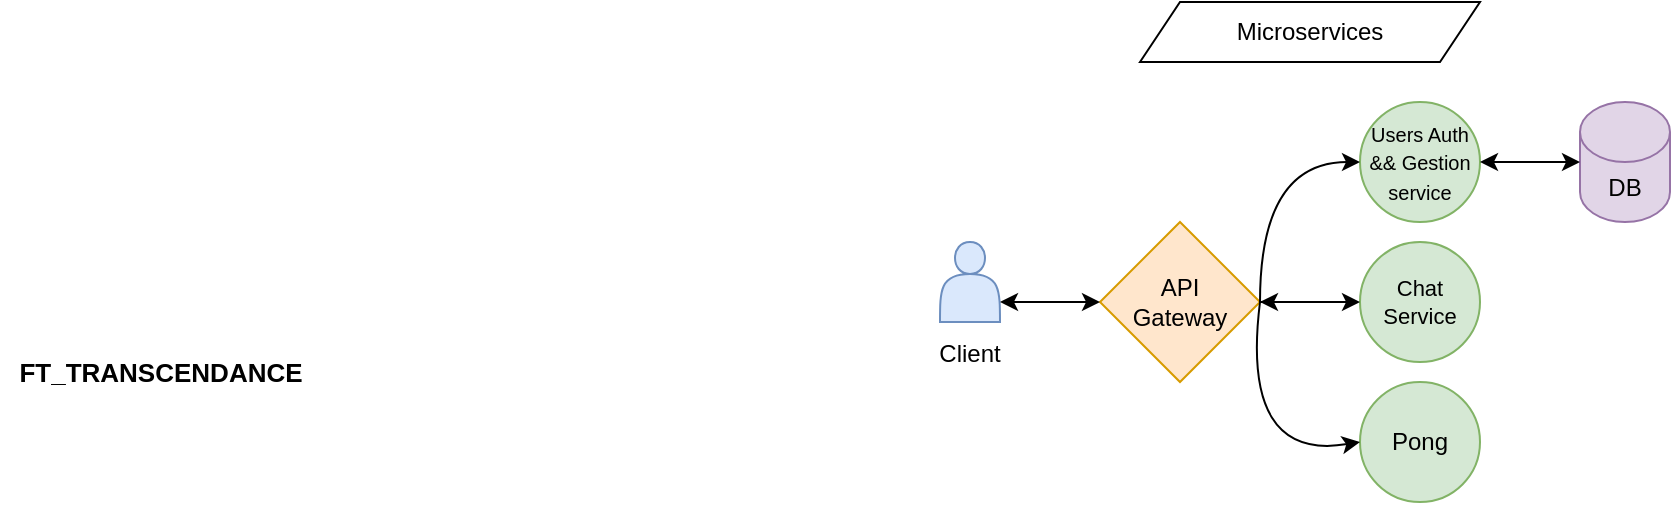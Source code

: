 <mxfile version="24.3.1" type="github">
  <diagram name="Page-1" id="jSVp6zSiohkGSGdewAzT">
    <mxGraphModel dx="2635" dy="2007" grid="1" gridSize="10" guides="1" tooltips="1" connect="1" arrows="1" fold="1" page="1" pageScale="1" pageWidth="850" pageHeight="1100" math="0" shadow="0">
      <root>
        <mxCell id="0" />
        <mxCell id="1" parent="0" />
        <mxCell id="uLIJBmSE5B_ZEWXQ3Y_o-1" value="&lt;div style=&quot;font-size: 13px;&quot;&gt;&lt;font style=&quot;font-size: 13px;&quot;&gt;&lt;b&gt;FT_TRANSCENDANCE&lt;/b&gt;&lt;/font&gt;&lt;/div&gt;&lt;div style=&quot;font-size: 13px;&quot;&gt;&lt;font style=&quot;font-size: 13px;&quot;&gt;&lt;b&gt;&lt;br&gt;&lt;/b&gt;&lt;/font&gt;&lt;/div&gt;" style="text;html=1;align=center;verticalAlign=middle;resizable=0;points=[];autosize=1;strokeColor=none;fillColor=none;glass=0;" parent="1" vertex="1">
          <mxGeometry x="320" y="223" width="160" height="40" as="geometry" />
        </mxCell>
        <mxCell id="zakatVxlFsxyeVNQgGRj-1" value="Microservices" style="shape=parallelogram;perimeter=parallelogramPerimeter;whiteSpace=wrap;html=1;fixedSize=1;" vertex="1" parent="1">
          <mxGeometry x="890" y="50" width="170" height="30" as="geometry" />
        </mxCell>
        <mxCell id="zakatVxlFsxyeVNQgGRj-2" value="&lt;div&gt;&lt;br&gt;&lt;/div&gt;&lt;div&gt;&lt;br&gt;&lt;/div&gt;&lt;div&gt;&lt;br&gt;&lt;/div&gt;&lt;div&gt;&lt;br&gt;&lt;/div&gt;&lt;div&gt;&lt;br&gt;&lt;/div&gt;&lt;div&gt;Client&lt;/div&gt;" style="shape=actor;whiteSpace=wrap;html=1;fillColor=#dae8fc;strokeColor=#6c8ebf;" vertex="1" parent="1">
          <mxGeometry x="790" y="170" width="30" height="40" as="geometry" />
        </mxCell>
        <mxCell id="zakatVxlFsxyeVNQgGRj-3" value="&lt;div&gt;API&lt;/div&gt;&lt;div&gt;Gateway&lt;/div&gt;" style="rhombus;whiteSpace=wrap;html=1;fillColor=#ffe6cc;strokeColor=#d79b00;" vertex="1" parent="1">
          <mxGeometry x="870" y="160" width="80" height="80" as="geometry" />
        </mxCell>
        <mxCell id="zakatVxlFsxyeVNQgGRj-5" value="" style="endArrow=classic;startArrow=classic;html=1;rounded=0;exitX=1;exitY=0.75;exitDx=0;exitDy=0;entryX=0;entryY=0.5;entryDx=0;entryDy=0;" edge="1" parent="1" source="zakatVxlFsxyeVNQgGRj-2" target="zakatVxlFsxyeVNQgGRj-3">
          <mxGeometry width="50" height="50" relative="1" as="geometry">
            <mxPoint x="940" y="270" as="sourcePoint" />
            <mxPoint x="990" y="220" as="targetPoint" />
          </mxGeometry>
        </mxCell>
        <mxCell id="zakatVxlFsxyeVNQgGRj-6" value="&lt;font style=&quot;font-size: 10px;&quot;&gt;Users Auth &amp;amp;&amp;amp; Gestion service&lt;br&gt;&lt;/font&gt;" style="ellipse;whiteSpace=wrap;html=1;fillColor=#d5e8d4;strokeColor=#82b366;" vertex="1" parent="1">
          <mxGeometry x="1000" y="100" width="60" height="60" as="geometry" />
        </mxCell>
        <mxCell id="zakatVxlFsxyeVNQgGRj-7" value="&lt;div style=&quot;font-size: 11px;&quot;&gt;&lt;font style=&quot;font-size: 11px;&quot;&gt;Chat&lt;/font&gt;&lt;/div&gt;&lt;div style=&quot;font-size: 11px;&quot;&gt;&lt;font style=&quot;font-size: 11px;&quot;&gt;&lt;font style=&quot;font-size: 11px;&quot;&gt;Service&lt;/font&gt;&lt;font style=&quot;font-size: 11px;&quot;&gt;&lt;br&gt;&lt;/font&gt;&lt;/font&gt;&lt;/div&gt;" style="ellipse;whiteSpace=wrap;html=1;aspect=fixed;fillColor=#d5e8d4;strokeColor=#82b366;" vertex="1" parent="1">
          <mxGeometry x="1000" y="170" width="60" height="60" as="geometry" />
        </mxCell>
        <mxCell id="zakatVxlFsxyeVNQgGRj-8" value="Pong" style="ellipse;whiteSpace=wrap;html=1;aspect=fixed;fillColor=#d5e8d4;strokeColor=#82b366;" vertex="1" parent="1">
          <mxGeometry x="1000" y="240" width="60" height="60" as="geometry" />
        </mxCell>
        <mxCell id="zakatVxlFsxyeVNQgGRj-11" value="" style="curved=1;endArrow=classic;html=1;rounded=0;entryX=0;entryY=0.5;entryDx=0;entryDy=0;" edge="1" parent="1" target="zakatVxlFsxyeVNQgGRj-6">
          <mxGeometry width="50" height="50" relative="1" as="geometry">
            <mxPoint x="950" y="200" as="sourcePoint" />
            <mxPoint x="1000" y="150" as="targetPoint" />
            <Array as="points">
              <mxPoint x="950" y="130" />
            </Array>
          </mxGeometry>
        </mxCell>
        <mxCell id="zakatVxlFsxyeVNQgGRj-12" value="" style="curved=1;endArrow=classic;html=1;rounded=0;entryX=0;entryY=0.5;entryDx=0;entryDy=0;" edge="1" parent="1" target="zakatVxlFsxyeVNQgGRj-7">
          <mxGeometry width="50" height="50" relative="1" as="geometry">
            <mxPoint x="950" y="200" as="sourcePoint" />
            <mxPoint x="1010" y="140" as="targetPoint" />
          </mxGeometry>
        </mxCell>
        <mxCell id="zakatVxlFsxyeVNQgGRj-13" value="" style="curved=1;endArrow=classic;html=1;rounded=0;entryX=0;entryY=0.5;entryDx=0;entryDy=0;" edge="1" parent="1" target="zakatVxlFsxyeVNQgGRj-8">
          <mxGeometry width="50" height="50" relative="1" as="geometry">
            <mxPoint x="950" y="200" as="sourcePoint" />
            <mxPoint x="1000" y="130" as="targetPoint" />
            <Array as="points">
              <mxPoint x="940" y="280" />
            </Array>
          </mxGeometry>
        </mxCell>
        <mxCell id="zakatVxlFsxyeVNQgGRj-14" value="" style="endArrow=classic;html=1;rounded=0;" edge="1" parent="1">
          <mxGeometry width="50" height="50" relative="1" as="geometry">
            <mxPoint x="960" y="200" as="sourcePoint" />
            <mxPoint x="950" y="200" as="targetPoint" />
          </mxGeometry>
        </mxCell>
        <mxCell id="zakatVxlFsxyeVNQgGRj-15" value="DB" style="shape=cylinder3;whiteSpace=wrap;html=1;boundedLbl=1;backgroundOutline=1;size=15;fillColor=#e1d5e7;strokeColor=#9673a6;" vertex="1" parent="1">
          <mxGeometry x="1110" y="100" width="45" height="60" as="geometry" />
        </mxCell>
        <mxCell id="zakatVxlFsxyeVNQgGRj-16" value="" style="endArrow=classic;startArrow=classic;html=1;rounded=0;exitX=1;exitY=0.5;exitDx=0;exitDy=0;entryX=0;entryY=0.5;entryDx=0;entryDy=0;entryPerimeter=0;" edge="1" parent="1" source="zakatVxlFsxyeVNQgGRj-6" target="zakatVxlFsxyeVNQgGRj-15">
          <mxGeometry width="50" height="50" relative="1" as="geometry">
            <mxPoint x="1050" y="230" as="sourcePoint" />
            <mxPoint x="1100" y="180" as="targetPoint" />
          </mxGeometry>
        </mxCell>
      </root>
    </mxGraphModel>
  </diagram>
</mxfile>
